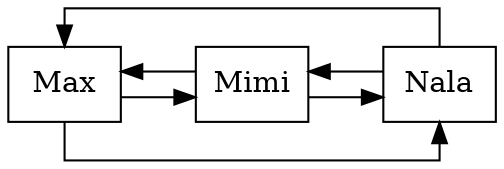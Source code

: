 digraph G {
  rankdir = LR;
  splines = ortho;
  graph [pencolor = transparent, rank = same];
  node  [shape = record];

  node1 [label = "Max"]
  node2 [label = "Mimi"]
  node3 [label = "Nala"]

  node1 -> node2;
  node1 -> node3;
  node2 -> node3;
  node2 -> node1;
  node3 -> node1[constraint = false];
  node3 -> node2 ;
}
